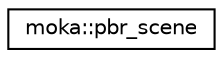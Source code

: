 digraph "Graphical Class Hierarchy"
{
 // LATEX_PDF_SIZE
  edge [fontname="Helvetica",fontsize="10",labelfontname="Helvetica",labelfontsize="10"];
  node [fontname="Helvetica",fontsize="10",shape=record];
  rankdir="LR";
  Node0 [label="moka::pbr_scene",height=0.2,width=0.4,color="black", fillcolor="white", style="filled",URL="$classmoka_1_1pbr__scene.html",tooltip=" "];
}
